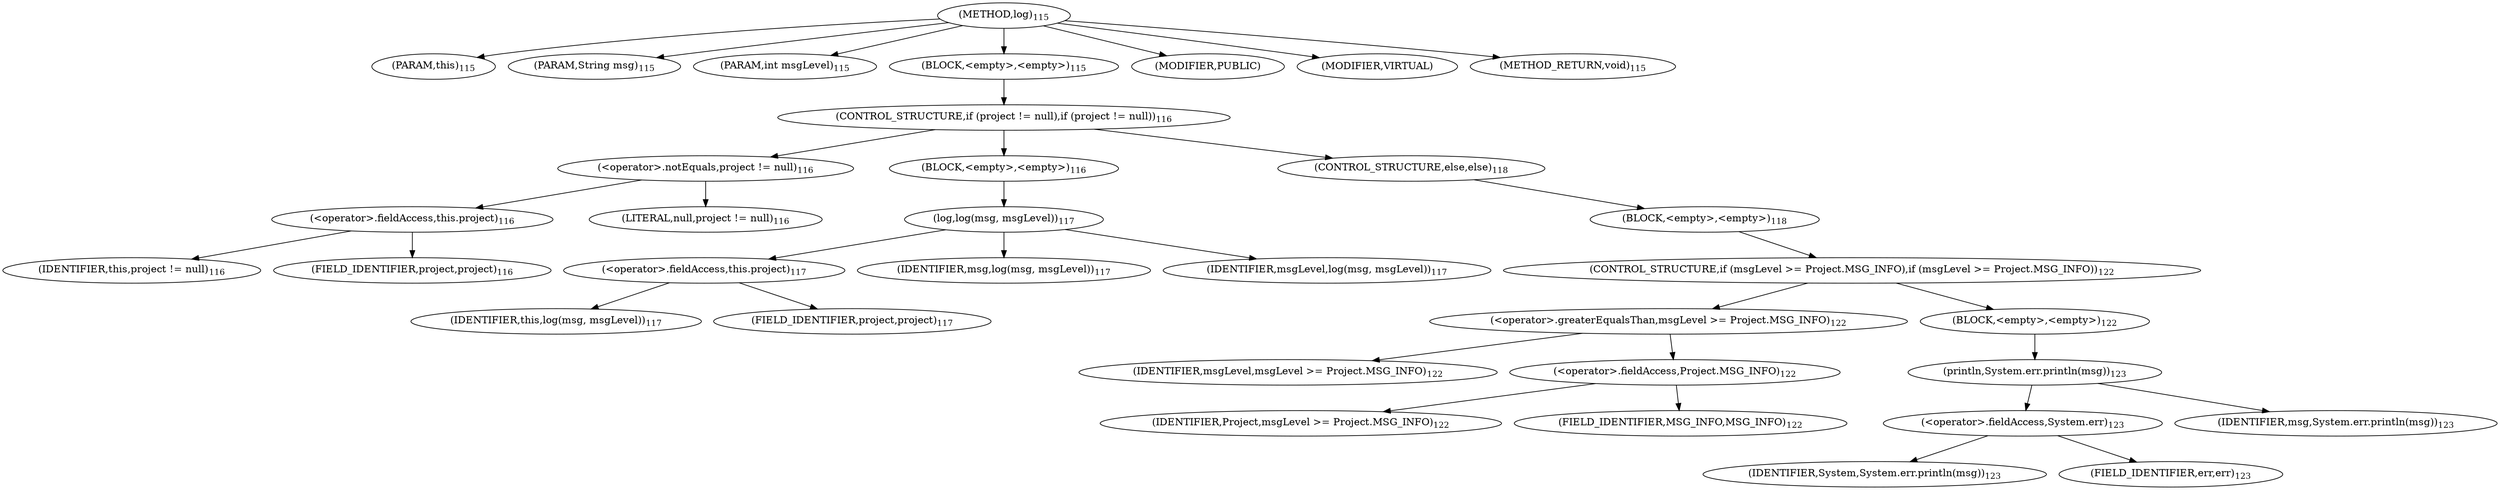digraph "log" {  
"63" [label = <(METHOD,log)<SUB>115</SUB>> ]
"64" [label = <(PARAM,this)<SUB>115</SUB>> ]
"65" [label = <(PARAM,String msg)<SUB>115</SUB>> ]
"66" [label = <(PARAM,int msgLevel)<SUB>115</SUB>> ]
"67" [label = <(BLOCK,&lt;empty&gt;,&lt;empty&gt;)<SUB>115</SUB>> ]
"68" [label = <(CONTROL_STRUCTURE,if (project != null),if (project != null))<SUB>116</SUB>> ]
"69" [label = <(&lt;operator&gt;.notEquals,project != null)<SUB>116</SUB>> ]
"70" [label = <(&lt;operator&gt;.fieldAccess,this.project)<SUB>116</SUB>> ]
"71" [label = <(IDENTIFIER,this,project != null)<SUB>116</SUB>> ]
"72" [label = <(FIELD_IDENTIFIER,project,project)<SUB>116</SUB>> ]
"73" [label = <(LITERAL,null,project != null)<SUB>116</SUB>> ]
"74" [label = <(BLOCK,&lt;empty&gt;,&lt;empty&gt;)<SUB>116</SUB>> ]
"75" [label = <(log,log(msg, msgLevel))<SUB>117</SUB>> ]
"76" [label = <(&lt;operator&gt;.fieldAccess,this.project)<SUB>117</SUB>> ]
"77" [label = <(IDENTIFIER,this,log(msg, msgLevel))<SUB>117</SUB>> ]
"78" [label = <(FIELD_IDENTIFIER,project,project)<SUB>117</SUB>> ]
"79" [label = <(IDENTIFIER,msg,log(msg, msgLevel))<SUB>117</SUB>> ]
"80" [label = <(IDENTIFIER,msgLevel,log(msg, msgLevel))<SUB>117</SUB>> ]
"81" [label = <(CONTROL_STRUCTURE,else,else)<SUB>118</SUB>> ]
"82" [label = <(BLOCK,&lt;empty&gt;,&lt;empty&gt;)<SUB>118</SUB>> ]
"83" [label = <(CONTROL_STRUCTURE,if (msgLevel &gt;= Project.MSG_INFO),if (msgLevel &gt;= Project.MSG_INFO))<SUB>122</SUB>> ]
"84" [label = <(&lt;operator&gt;.greaterEqualsThan,msgLevel &gt;= Project.MSG_INFO)<SUB>122</SUB>> ]
"85" [label = <(IDENTIFIER,msgLevel,msgLevel &gt;= Project.MSG_INFO)<SUB>122</SUB>> ]
"86" [label = <(&lt;operator&gt;.fieldAccess,Project.MSG_INFO)<SUB>122</SUB>> ]
"87" [label = <(IDENTIFIER,Project,msgLevel &gt;= Project.MSG_INFO)<SUB>122</SUB>> ]
"88" [label = <(FIELD_IDENTIFIER,MSG_INFO,MSG_INFO)<SUB>122</SUB>> ]
"89" [label = <(BLOCK,&lt;empty&gt;,&lt;empty&gt;)<SUB>122</SUB>> ]
"90" [label = <(println,System.err.println(msg))<SUB>123</SUB>> ]
"91" [label = <(&lt;operator&gt;.fieldAccess,System.err)<SUB>123</SUB>> ]
"92" [label = <(IDENTIFIER,System,System.err.println(msg))<SUB>123</SUB>> ]
"93" [label = <(FIELD_IDENTIFIER,err,err)<SUB>123</SUB>> ]
"94" [label = <(IDENTIFIER,msg,System.err.println(msg))<SUB>123</SUB>> ]
"95" [label = <(MODIFIER,PUBLIC)> ]
"96" [label = <(MODIFIER,VIRTUAL)> ]
"97" [label = <(METHOD_RETURN,void)<SUB>115</SUB>> ]
  "63" -> "64" 
  "63" -> "65" 
  "63" -> "66" 
  "63" -> "67" 
  "63" -> "95" 
  "63" -> "96" 
  "63" -> "97" 
  "67" -> "68" 
  "68" -> "69" 
  "68" -> "74" 
  "68" -> "81" 
  "69" -> "70" 
  "69" -> "73" 
  "70" -> "71" 
  "70" -> "72" 
  "74" -> "75" 
  "75" -> "76" 
  "75" -> "79" 
  "75" -> "80" 
  "76" -> "77" 
  "76" -> "78" 
  "81" -> "82" 
  "82" -> "83" 
  "83" -> "84" 
  "83" -> "89" 
  "84" -> "85" 
  "84" -> "86" 
  "86" -> "87" 
  "86" -> "88" 
  "89" -> "90" 
  "90" -> "91" 
  "90" -> "94" 
  "91" -> "92" 
  "91" -> "93" 
}
